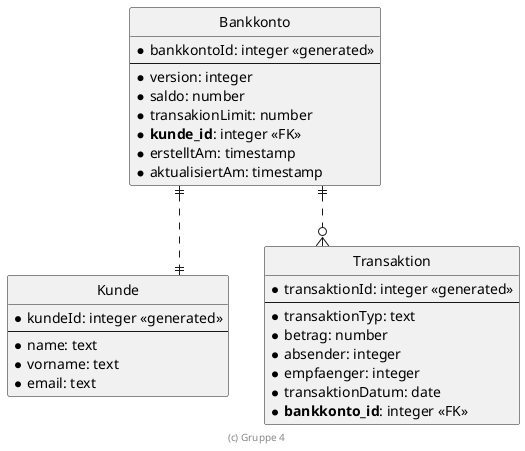@startuml ER Diagramm

' hide the spot
hide circle

' evtl. Prbleme mit Kraehenfuessen vermeiden
skinparam linetype ortho

entity "Bankkonto" {
  * bankkontoId: integer <<generated>>
  --
  * version: integer
  * saldo: number
  * transakionLimit: number
  * **kunde_id**: integer <<FK>>
  * erstelltAm: timestamp
  * aktualisiertAm: timestamp
}

entity "Kunde" {
  * kundeId: integer <<generated>>
  --
  * name: text
  * vorname: text
  * email: text
}

entity "Transaktion" {
  * transaktionId: integer <<generated>>
  --
  * transaktionTyp: text
  * betrag: number
  * absender: integer
  * empfaenger: integer
  * transaktionDatum: date
  * **bankkonto_id**: integer <<FK>>
}

Bankkonto ||..|| Kunde
Bankkonto ||..o{ Transaktion

footer (c) Gruppe 4

@enduml
